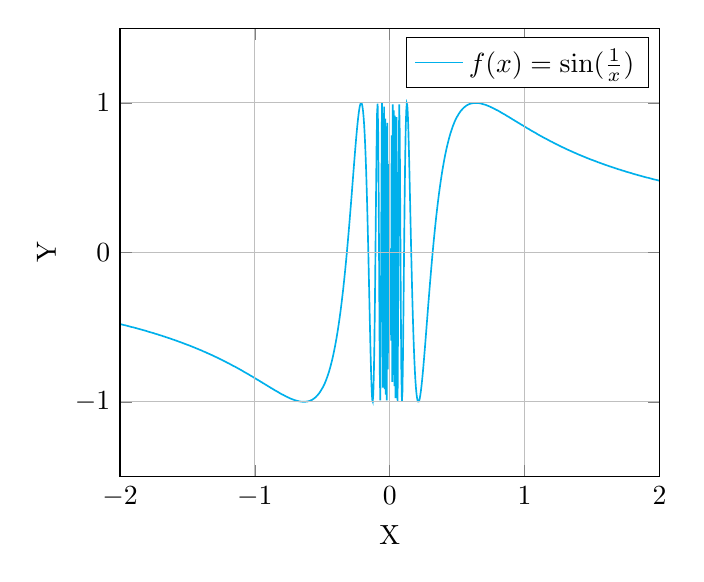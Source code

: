 % This file was created by matplotlib v0.1.0.
% Copyright (c) 2010--2014, Nico Schlömer <nico.schloemer@gmail.com>
% All rights reserved.
% 
% The lastest updates can be retrieved from
% 
% https://github.com/nschloe/matplotlib2tikz
% 
% where you can also submit bug reports and leavecomments.
% 
\begin{tikzpicture}

\definecolor{color0}{rgb}{0,0.69,0.92}

\begin{axis}[
xlabel={X},
ylabel={Y},
xmin=-2, xmax=2,
ymin=-1.5, ymax=1.5,
axis on top,
xmajorgrids,
ymajorgrids,
legend entries={{$f(x)=\sin(\frac{1}{x})$}}
]
\addplot [semithick, color0]
coordinates {
(-2,-0.479)
(-1.996,-0.48)
(-1.992,-0.481)
(-1.988,-0.482)
(-1.984,-0.483)
(-1.98,-0.484)
(-1.976,-0.485)
(-1.972,-0.486)
(-1.968,-0.487)
(-1.964,-0.487)
(-1.96,-0.488)
(-1.956,-0.489)
(-1.952,-0.49)
(-1.948,-0.491)
(-1.944,-0.492)
(-1.94,-0.493)
(-1.936,-0.494)
(-1.932,-0.495)
(-1.928,-0.496)
(-1.924,-0.497)
(-1.92,-0.498)
(-1.916,-0.499)
(-1.912,-0.5)
(-1.908,-0.5)
(-1.904,-0.501)
(-1.9,-0.502)
(-1.896,-0.503)
(-1.892,-0.504)
(-1.888,-0.505)
(-1.884,-0.506)
(-1.88,-0.507)
(-1.876,-0.508)
(-1.872,-0.509)
(-1.868,-0.51)
(-1.864,-0.511)
(-1.86,-0.512)
(-1.856,-0.513)
(-1.852,-0.514)
(-1.848,-0.515)
(-1.844,-0.516)
(-1.84,-0.517)
(-1.836,-0.518)
(-1.832,-0.519)
(-1.828,-0.52)
(-1.824,-0.521)
(-1.82,-0.522)
(-1.816,-0.523)
(-1.812,-0.524)
(-1.808,-0.525)
(-1.804,-0.526)
(-1.8,-0.527)
(-1.796,-0.529)
(-1.792,-0.53)
(-1.788,-0.531)
(-1.784,-0.532)
(-1.78,-0.533)
(-1.776,-0.534)
(-1.772,-0.535)
(-1.768,-0.536)
(-1.764,-0.537)
(-1.76,-0.538)
(-1.756,-0.539)
(-1.752,-0.54)
(-1.748,-0.541)
(-1.744,-0.543)
(-1.74,-0.544)
(-1.736,-0.545)
(-1.732,-0.546)
(-1.728,-0.547)
(-1.724,-0.548)
(-1.72,-0.549)
(-1.716,-0.55)
(-1.712,-0.552)
(-1.708,-0.553)
(-1.704,-0.554)
(-1.7,-0.555)
(-1.696,-0.556)
(-1.692,-0.557)
(-1.688,-0.558)
(-1.684,-0.56)
(-1.68,-0.561)
(-1.676,-0.562)
(-1.672,-0.563)
(-1.668,-0.564)
(-1.664,-0.566)
(-1.66,-0.567)
(-1.656,-0.568)
(-1.652,-0.569)
(-1.648,-0.57)
(-1.644,-0.572)
(-1.64,-0.573)
(-1.636,-0.574)
(-1.632,-0.575)
(-1.628,-0.576)
(-1.624,-0.578)
(-1.62,-0.579)
(-1.616,-0.58)
(-1.612,-0.581)
(-1.608,-0.583)
(-1.604,-0.584)
(-1.6,-0.585)
(-1.596,-0.586)
(-1.592,-0.588)
(-1.588,-0.589)
(-1.584,-0.59)
(-1.58,-0.592)
(-1.576,-0.593)
(-1.572,-0.594)
(-1.568,-0.596)
(-1.564,-0.597)
(-1.56,-0.598)
(-1.556,-0.599)
(-1.552,-0.601)
(-1.548,-0.602)
(-1.544,-0.603)
(-1.54,-0.605)
(-1.536,-0.606)
(-1.532,-0.608)
(-1.528,-0.609)
(-1.524,-0.61)
(-1.52,-0.612)
(-1.516,-0.613)
(-1.512,-0.614)
(-1.508,-0.616)
(-1.504,-0.617)
(-1.499,-0.619)
(-1.495,-0.62)
(-1.491,-0.621)
(-1.487,-0.623)
(-1.483,-0.624)
(-1.479,-0.626)
(-1.475,-0.627)
(-1.471,-0.628)
(-1.467,-0.63)
(-1.463,-0.631)
(-1.459,-0.633)
(-1.455,-0.634)
(-1.451,-0.636)
(-1.447,-0.637)
(-1.443,-0.639)
(-1.439,-0.64)
(-1.435,-0.642)
(-1.431,-0.643)
(-1.427,-0.645)
(-1.423,-0.646)
(-1.419,-0.648)
(-1.415,-0.649)
(-1.411,-0.651)
(-1.407,-0.652)
(-1.403,-0.654)
(-1.399,-0.655)
(-1.395,-0.657)
(-1.391,-0.658)
(-1.387,-0.66)
(-1.383,-0.662)
(-1.379,-0.663)
(-1.375,-0.665)
(-1.371,-0.666)
(-1.367,-0.668)
(-1.363,-0.669)
(-1.359,-0.671)
(-1.355,-0.673)
(-1.351,-0.674)
(-1.347,-0.676)
(-1.343,-0.678)
(-1.339,-0.679)
(-1.335,-0.681)
(-1.331,-0.682)
(-1.327,-0.684)
(-1.323,-0.686)
(-1.319,-0.687)
(-1.315,-0.689)
(-1.311,-0.691)
(-1.307,-0.692)
(-1.303,-0.694)
(-1.299,-0.696)
(-1.295,-0.698)
(-1.291,-0.699)
(-1.287,-0.701)
(-1.283,-0.703)
(-1.279,-0.704)
(-1.275,-0.706)
(-1.271,-0.708)
(-1.267,-0.71)
(-1.263,-0.711)
(-1.259,-0.713)
(-1.255,-0.715)
(-1.251,-0.717)
(-1.247,-0.719)
(-1.243,-0.72)
(-1.239,-0.722)
(-1.235,-0.724)
(-1.231,-0.726)
(-1.227,-0.728)
(-1.223,-0.729)
(-1.219,-0.731)
(-1.215,-0.733)
(-1.211,-0.735)
(-1.207,-0.737)
(-1.203,-0.739)
(-1.199,-0.741)
(-1.195,-0.742)
(-1.191,-0.744)
(-1.187,-0.746)
(-1.183,-0.748)
(-1.179,-0.75)
(-1.175,-0.752)
(-1.171,-0.754)
(-1.167,-0.756)
(-1.163,-0.758)
(-1.159,-0.76)
(-1.155,-0.762)
(-1.151,-0.763)
(-1.147,-0.765)
(-1.143,-0.767)
(-1.139,-0.769)
(-1.135,-0.771)
(-1.131,-0.773)
(-1.127,-0.775)
(-1.123,-0.777)
(-1.119,-0.779)
(-1.115,-0.781)
(-1.111,-0.783)
(-1.107,-0.785)
(-1.103,-0.787)
(-1.099,-0.789)
(-1.095,-0.791)
(-1.091,-0.793)
(-1.087,-0.796)
(-1.083,-0.798)
(-1.079,-0.8)
(-1.075,-0.802)
(-1.071,-0.804)
(-1.067,-0.806)
(-1.063,-0.808)
(-1.059,-0.81)
(-1.055,-0.812)
(-1.051,-0.814)
(-1.047,-0.816)
(-1.043,-0.818)
(-1.039,-0.821)
(-1.035,-0.823)
(-1.031,-0.825)
(-1.027,-0.827)
(-1.023,-0.829)
(-1.019,-0.831)
(-1.015,-0.833)
(-1.011,-0.836)
(-1.007,-0.838)
(-1.003,-0.84)
(-0.999,-0.842)
(-0.995,-0.844)
(-0.991,-0.846)
(-0.987,-0.849)
(-0.983,-0.851)
(-0.979,-0.853)
(-0.975,-0.855)
(-0.971,-0.857)
(-0.967,-0.859)
(-0.963,-0.862)
(-0.959,-0.864)
(-0.955,-0.866)
(-0.951,-0.868)
(-0.947,-0.87)
(-0.943,-0.873)
(-0.939,-0.875)
(-0.935,-0.877)
(-0.931,-0.879)
(-0.927,-0.881)
(-0.923,-0.884)
(-0.919,-0.886)
(-0.915,-0.888)
(-0.911,-0.89)
(-0.907,-0.892)
(-0.903,-0.895)
(-0.899,-0.897)
(-0.895,-0.899)
(-0.891,-0.901)
(-0.887,-0.903)
(-0.883,-0.906)
(-0.879,-0.908)
(-0.875,-0.91)
(-0.871,-0.912)
(-0.867,-0.914)
(-0.863,-0.916)
(-0.859,-0.919)
(-0.855,-0.921)
(-0.851,-0.923)
(-0.847,-0.925)
(-0.843,-0.927)
(-0.839,-0.929)
(-0.835,-0.931)
(-0.831,-0.933)
(-0.827,-0.935)
(-0.823,-0.937)
(-0.819,-0.94)
(-0.815,-0.942)
(-0.811,-0.944)
(-0.807,-0.946)
(-0.803,-0.948)
(-0.799,-0.95)
(-0.795,-0.952)
(-0.791,-0.953)
(-0.787,-0.955)
(-0.783,-0.957)
(-0.779,-0.959)
(-0.775,-0.961)
(-0.771,-0.963)
(-0.767,-0.965)
(-0.763,-0.966)
(-0.759,-0.968)
(-0.755,-0.97)
(-0.751,-0.972)
(-0.747,-0.973)
(-0.743,-0.975)
(-0.739,-0.977)
(-0.735,-0.978)
(-0.731,-0.98)
(-0.727,-0.981)
(-0.723,-0.983)
(-0.719,-0.984)
(-0.715,-0.985)
(-0.711,-0.987)
(-0.707,-0.988)
(-0.703,-0.989)
(-0.699,-0.99)
(-0.695,-0.991)
(-0.691,-0.992)
(-0.687,-0.993)
(-0.683,-0.994)
(-0.679,-0.995)
(-0.675,-0.996)
(-0.671,-0.997)
(-0.667,-0.997)
(-0.663,-0.998)
(-0.659,-0.999)
(-0.655,-0.999)
(-0.651,-0.999)
(-0.647,-1.0)
(-0.643,-1.0)
(-0.639,-1.0)
(-0.635,-1.0)
(-0.631,-1.0)
(-0.627,-1.0)
(-0.623,-0.999)
(-0.619,-0.999)
(-0.615,-0.998)
(-0.611,-0.998)
(-0.607,-0.997)
(-0.603,-0.996)
(-0.599,-0.995)
(-0.595,-0.994)
(-0.591,-0.993)
(-0.587,-0.991)
(-0.583,-0.989)
(-0.579,-0.988)
(-0.575,-0.986)
(-0.571,-0.984)
(-0.567,-0.981)
(-0.563,-0.979)
(-0.559,-0.976)
(-0.555,-0.973)
(-0.551,-0.97)
(-0.547,-0.967)
(-0.543,-0.963)
(-0.539,-0.959)
(-0.535,-0.955)
(-0.531,-0.951)
(-0.527,-0.947)
(-0.523,-0.942)
(-0.519,-0.937)
(-0.515,-0.931)
(-0.511,-0.926)
(-0.507,-0.92)
(-0.503,-0.913)
(-0.498,-0.907)
(-0.494,-0.9)
(-0.49,-0.892)
(-0.486,-0.885)
(-0.482,-0.877)
(-0.478,-0.868)
(-0.474,-0.859)
(-0.47,-0.85)
(-0.466,-0.84)
(-0.462,-0.83)
(-0.458,-0.819)
(-0.454,-0.808)
(-0.45,-0.797)
(-0.446,-0.784)
(-0.442,-0.772)
(-0.438,-0.758)
(-0.434,-0.744)
(-0.43,-0.73)
(-0.426,-0.715)
(-0.422,-0.699)
(-0.418,-0.683)
(-0.414,-0.666)
(-0.41,-0.648)
(-0.406,-0.63)
(-0.402,-0.61)
(-0.398,-0.59)
(-0.394,-0.57)
(-0.39,-0.548)
(-0.386,-0.526)
(-0.382,-0.502)
(-0.378,-0.478)
(-0.374,-0.453)
(-0.37,-0.427)
(-0.366,-0.401)
(-0.362,-0.373)
(-0.358,-0.344)
(-0.354,-0.314)
(-0.35,-0.283)
(-0.346,-0.252)
(-0.342,-0.219)
(-0.338,-0.185)
(-0.334,-0.15)
(-0.33,-0.114)
(-0.326,-0.077)
(-0.322,-0.039)
(-0.318,-8.322e-05)
(-0.314,0.04)
(-0.31,0.081)
(-0.306,0.123)
(-0.302,0.166)
(-0.298,0.209)
(-0.294,0.254)
(-0.29,0.299)
(-0.286,0.344)
(-0.282,0.39)
(-0.278,0.437)
(-0.274,0.483)
(-0.27,0.53)
(-0.266,0.576)
(-0.262,0.622)
(-0.258,0.667)
(-0.254,0.711)
(-0.25,0.754)
(-0.246,0.795)
(-0.242,0.834)
(-0.238,0.87)
(-0.234,0.903)
(-0.23,0.933)
(-0.226,0.958)
(-0.222,0.978)
(-0.218,0.992)
(-0.214,0.999)
(-0.21,0.999)
(-0.206,0.991)
(-0.202,0.973)
(-0.198,0.945)
(-0.194,0.906)
(-0.19,0.855)
(-0.186,0.791)
(-0.182,0.713)
(-0.178,0.622)
(-0.174,0.516)
(-0.17,0.396)
(-0.166,0.262)
(-0.162,0.116)
(-0.158,-0.04)
(-0.154,-0.202)
(-0.15,-0.368)
(-0.146,-0.531)
(-0.142,-0.683)
(-0.138,-0.817)
(-0.134,-0.922)
(-0.13,-0.986)
(-0.126,-0.997)
(-0.122,-0.945)
(-0.118,-0.818)
(-0.114,-0.614)
(-0.11,-0.336)
(-0.106,-0.0)
(-0.102,0.361)
(-0.098,0.695)
(-0.094,0.933)
(-0.09,0.995)
(-0.086,0.813)
(-0.082,0.374)
(-0.078,-0.239)
(-0.074,-0.804)
(-0.07,-0.991)
(-0.066,-0.541)
(-0.062,0.394)
(-0.058,0.999)
(-0.054,0.342)
(-0.05,-0.905)
(-0.046,-0.27)
(-0.042,0.975)
(-0.038,-0.915)
(-0.034,0.895)
(-0.03,-0.951)
(-0.026,-0.662)
(-0.022,-0.99)
(-0.018,0.867)
(-0.014,-0.783)
(-0.01,0.59)
(-0.006,-0.004)
(-0.002,-0.013)
(0.002,0.013)
(0.006,0.004)
(0.01,-0.59)
(0.014,0.783)
(0.018,-0.867)
(0.022,0.99)
(0.026,0.662)
(0.03,0.951)
(0.034,-0.895)
(0.038,0.915)
(0.042,-0.975)
(0.046,0.27)
(0.05,0.905)
(0.054,-0.342)
(0.058,-0.999)
(0.062,-0.394)
(0.066,0.541)
(0.07,0.991)
(0.074,0.804)
(0.078,0.239)
(0.082,-0.374)
(0.086,-0.813)
(0.09,-0.995)
(0.094,-0.933)
(0.098,-0.695)
(0.102,-0.361)
(0.106,0.0)
(0.11,0.336)
(0.114,0.614)
(0.118,0.818)
(0.122,0.945)
(0.126,0.997)
(0.13,0.986)
(0.134,0.922)
(0.138,0.817)
(0.142,0.683)
(0.146,0.531)
(0.15,0.368)
(0.154,0.202)
(0.158,0.04)
(0.162,-0.116)
(0.166,-0.262)
(0.17,-0.396)
(0.174,-0.516)
(0.178,-0.622)
(0.182,-0.713)
(0.186,-0.791)
(0.19,-0.855)
(0.194,-0.906)
(0.198,-0.945)
(0.202,-0.973)
(0.206,-0.991)
(0.21,-0.999)
(0.214,-0.999)
(0.218,-0.992)
(0.222,-0.978)
(0.226,-0.958)
(0.23,-0.933)
(0.234,-0.903)
(0.238,-0.87)
(0.242,-0.834)
(0.246,-0.795)
(0.25,-0.754)
(0.254,-0.711)
(0.258,-0.667)
(0.262,-0.622)
(0.266,-0.576)
(0.27,-0.53)
(0.274,-0.483)
(0.278,-0.437)
(0.282,-0.39)
(0.286,-0.344)
(0.29,-0.299)
(0.294,-0.254)
(0.298,-0.209)
(0.302,-0.166)
(0.306,-0.123)
(0.31,-0.081)
(0.314,-0.04)
(0.318,8.322e-05)
(0.322,0.039)
(0.326,0.077)
(0.33,0.114)
(0.334,0.15)
(0.338,0.185)
(0.342,0.219)
(0.346,0.252)
(0.35,0.283)
(0.354,0.314)
(0.358,0.344)
(0.362,0.373)
(0.366,0.401)
(0.37,0.427)
(0.374,0.453)
(0.378,0.478)
(0.382,0.502)
(0.386,0.526)
(0.39,0.548)
(0.394,0.57)
(0.398,0.59)
(0.402,0.61)
(0.406,0.63)
(0.41,0.648)
(0.414,0.666)
(0.418,0.683)
(0.422,0.699)
(0.426,0.715)
(0.43,0.73)
(0.434,0.744)
(0.438,0.758)
(0.442,0.772)
(0.446,0.784)
(0.45,0.797)
(0.454,0.808)
(0.458,0.819)
(0.462,0.83)
(0.466,0.84)
(0.47,0.85)
(0.474,0.859)
(0.478,0.868)
(0.482,0.877)
(0.486,0.885)
(0.49,0.892)
(0.494,0.9)
(0.498,0.907)
(0.503,0.913)
(0.507,0.92)
(0.511,0.926)
(0.515,0.931)
(0.519,0.937)
(0.523,0.942)
(0.527,0.947)
(0.531,0.951)
(0.535,0.955)
(0.539,0.959)
(0.543,0.963)
(0.547,0.967)
(0.551,0.97)
(0.555,0.973)
(0.559,0.976)
(0.563,0.979)
(0.567,0.981)
(0.571,0.984)
(0.575,0.986)
(0.579,0.988)
(0.583,0.989)
(0.587,0.991)
(0.591,0.993)
(0.595,0.994)
(0.599,0.995)
(0.603,0.996)
(0.607,0.997)
(0.611,0.998)
(0.615,0.998)
(0.619,0.999)
(0.623,0.999)
(0.627,1.0)
(0.631,1.0)
(0.635,1.0)
(0.639,1.0)
(0.643,1.0)
(0.647,1.0)
(0.651,0.999)
(0.655,0.999)
(0.659,0.999)
(0.663,0.998)
(0.667,0.997)
(0.671,0.997)
(0.675,0.996)
(0.679,0.995)
(0.683,0.994)
(0.687,0.993)
(0.691,0.992)
(0.695,0.991)
(0.699,0.99)
(0.703,0.989)
(0.707,0.988)
(0.711,0.987)
(0.715,0.985)
(0.719,0.984)
(0.723,0.983)
(0.727,0.981)
(0.731,0.98)
(0.735,0.978)
(0.739,0.977)
(0.743,0.975)
(0.747,0.973)
(0.751,0.972)
(0.755,0.97)
(0.759,0.968)
(0.763,0.966)
(0.767,0.965)
(0.771,0.963)
(0.775,0.961)
(0.779,0.959)
(0.783,0.957)
(0.787,0.955)
(0.791,0.953)
(0.795,0.952)
(0.799,0.95)
(0.803,0.948)
(0.807,0.946)
(0.811,0.944)
(0.815,0.942)
(0.819,0.94)
(0.823,0.937)
(0.827,0.935)
(0.831,0.933)
(0.835,0.931)
(0.839,0.929)
(0.843,0.927)
(0.847,0.925)
(0.851,0.923)
(0.855,0.921)
(0.859,0.919)
(0.863,0.916)
(0.867,0.914)
(0.871,0.912)
(0.875,0.91)
(0.879,0.908)
(0.883,0.906)
(0.887,0.903)
(0.891,0.901)
(0.895,0.899)
(0.899,0.897)
(0.903,0.895)
(0.907,0.892)
(0.911,0.89)
(0.915,0.888)
(0.919,0.886)
(0.923,0.884)
(0.927,0.881)
(0.931,0.879)
(0.935,0.877)
(0.939,0.875)
(0.943,0.873)
(0.947,0.87)
(0.951,0.868)
(0.955,0.866)
(0.959,0.864)
(0.963,0.862)
(0.967,0.859)
(0.971,0.857)
(0.975,0.855)
(0.979,0.853)
(0.983,0.851)
(0.987,0.849)
(0.991,0.846)
(0.995,0.844)
(0.999,0.842)
(1.003,0.84)
(1.007,0.838)
(1.011,0.836)
(1.015,0.833)
(1.019,0.831)
(1.023,0.829)
(1.027,0.827)
(1.031,0.825)
(1.035,0.823)
(1.039,0.821)
(1.043,0.818)
(1.047,0.816)
(1.051,0.814)
(1.055,0.812)
(1.059,0.81)
(1.063,0.808)
(1.067,0.806)
(1.071,0.804)
(1.075,0.802)
(1.079,0.8)
(1.083,0.798)
(1.087,0.796)
(1.091,0.793)
(1.095,0.791)
(1.099,0.789)
(1.103,0.787)
(1.107,0.785)
(1.111,0.783)
(1.115,0.781)
(1.119,0.779)
(1.123,0.777)
(1.127,0.775)
(1.131,0.773)
(1.135,0.771)
(1.139,0.769)
(1.143,0.767)
(1.147,0.765)
(1.151,0.763)
(1.155,0.762)
(1.159,0.76)
(1.163,0.758)
(1.167,0.756)
(1.171,0.754)
(1.175,0.752)
(1.179,0.75)
(1.183,0.748)
(1.187,0.746)
(1.191,0.744)
(1.195,0.742)
(1.199,0.741)
(1.203,0.739)
(1.207,0.737)
(1.211,0.735)
(1.215,0.733)
(1.219,0.731)
(1.223,0.729)
(1.227,0.728)
(1.231,0.726)
(1.235,0.724)
(1.239,0.722)
(1.243,0.72)
(1.247,0.719)
(1.251,0.717)
(1.255,0.715)
(1.259,0.713)
(1.263,0.711)
(1.267,0.71)
(1.271,0.708)
(1.275,0.706)
(1.279,0.704)
(1.283,0.703)
(1.287,0.701)
(1.291,0.699)
(1.295,0.698)
(1.299,0.696)
(1.303,0.694)
(1.307,0.692)
(1.311,0.691)
(1.315,0.689)
(1.319,0.687)
(1.323,0.686)
(1.327,0.684)
(1.331,0.682)
(1.335,0.681)
(1.339,0.679)
(1.343,0.678)
(1.347,0.676)
(1.351,0.674)
(1.355,0.673)
(1.359,0.671)
(1.363,0.669)
(1.367,0.668)
(1.371,0.666)
(1.375,0.665)
(1.379,0.663)
(1.383,0.662)
(1.387,0.66)
(1.391,0.658)
(1.395,0.657)
(1.399,0.655)
(1.403,0.654)
(1.407,0.652)
(1.411,0.651)
(1.415,0.649)
(1.419,0.648)
(1.423,0.646)
(1.427,0.645)
(1.431,0.643)
(1.435,0.642)
(1.439,0.64)
(1.443,0.639)
(1.447,0.637)
(1.451,0.636)
(1.455,0.634)
(1.459,0.633)
(1.463,0.631)
(1.467,0.63)
(1.471,0.628)
(1.475,0.627)
(1.479,0.626)
(1.483,0.624)
(1.487,0.623)
(1.491,0.621)
(1.495,0.62)
(1.499,0.619)
(1.504,0.617)
(1.508,0.616)
(1.512,0.614)
(1.516,0.613)
(1.52,0.612)
(1.524,0.61)
(1.528,0.609)
(1.532,0.608)
(1.536,0.606)
(1.54,0.605)
(1.544,0.603)
(1.548,0.602)
(1.552,0.601)
(1.556,0.599)
(1.56,0.598)
(1.564,0.597)
(1.568,0.596)
(1.572,0.594)
(1.576,0.593)
(1.58,0.592)
(1.584,0.59)
(1.588,0.589)
(1.592,0.588)
(1.596,0.586)
(1.6,0.585)
(1.604,0.584)
(1.608,0.583)
(1.612,0.581)
(1.616,0.58)
(1.62,0.579)
(1.624,0.578)
(1.628,0.576)
(1.632,0.575)
(1.636,0.574)
(1.64,0.573)
(1.644,0.572)
(1.648,0.57)
(1.652,0.569)
(1.656,0.568)
(1.66,0.567)
(1.664,0.566)
(1.668,0.564)
(1.672,0.563)
(1.676,0.562)
(1.68,0.561)
(1.684,0.56)
(1.688,0.558)
(1.692,0.557)
(1.696,0.556)
(1.7,0.555)
(1.704,0.554)
(1.708,0.553)
(1.712,0.552)
(1.716,0.55)
(1.72,0.549)
(1.724,0.548)
(1.728,0.547)
(1.732,0.546)
(1.736,0.545)
(1.74,0.544)
(1.744,0.543)
(1.748,0.541)
(1.752,0.54)
(1.756,0.539)
(1.76,0.538)
(1.764,0.537)
(1.768,0.536)
(1.772,0.535)
(1.776,0.534)
(1.78,0.533)
(1.784,0.532)
(1.788,0.531)
(1.792,0.53)
(1.796,0.529)
(1.8,0.527)
(1.804,0.526)
(1.808,0.525)
(1.812,0.524)
(1.816,0.523)
(1.82,0.522)
(1.824,0.521)
(1.828,0.52)
(1.832,0.519)
(1.836,0.518)
(1.84,0.517)
(1.844,0.516)
(1.848,0.515)
(1.852,0.514)
(1.856,0.513)
(1.86,0.512)
(1.864,0.511)
(1.868,0.51)
(1.872,0.509)
(1.876,0.508)
(1.88,0.507)
(1.884,0.506)
(1.888,0.505)
(1.892,0.504)
(1.896,0.503)
(1.9,0.502)
(1.904,0.501)
(1.908,0.5)
(1.912,0.5)
(1.916,0.499)
(1.92,0.498)
(1.924,0.497)
(1.928,0.496)
(1.932,0.495)
(1.936,0.494)
(1.94,0.493)
(1.944,0.492)
(1.948,0.491)
(1.952,0.49)
(1.956,0.489)
(1.96,0.488)
(1.964,0.487)
(1.968,0.487)
(1.972,0.486)
(1.976,0.485)
(1.98,0.484)
(1.984,0.483)
(1.988,0.482)
(1.992,0.481)
(1.996,0.48)
(2,0.479)

};
\path [draw=black, fill opacity=0] (axis cs:13,0)--(axis cs:13,0);

\path [draw=black, fill opacity=0] (axis cs:13,1)--(axis cs:13,1);

\path [draw=black, fill opacity=0] (axis cs:0,13)--(axis cs:0,13);

\path [draw=black, fill opacity=0] (axis cs:1,13)--(axis cs:1,13);

\end{axis}

\end{tikzpicture}
